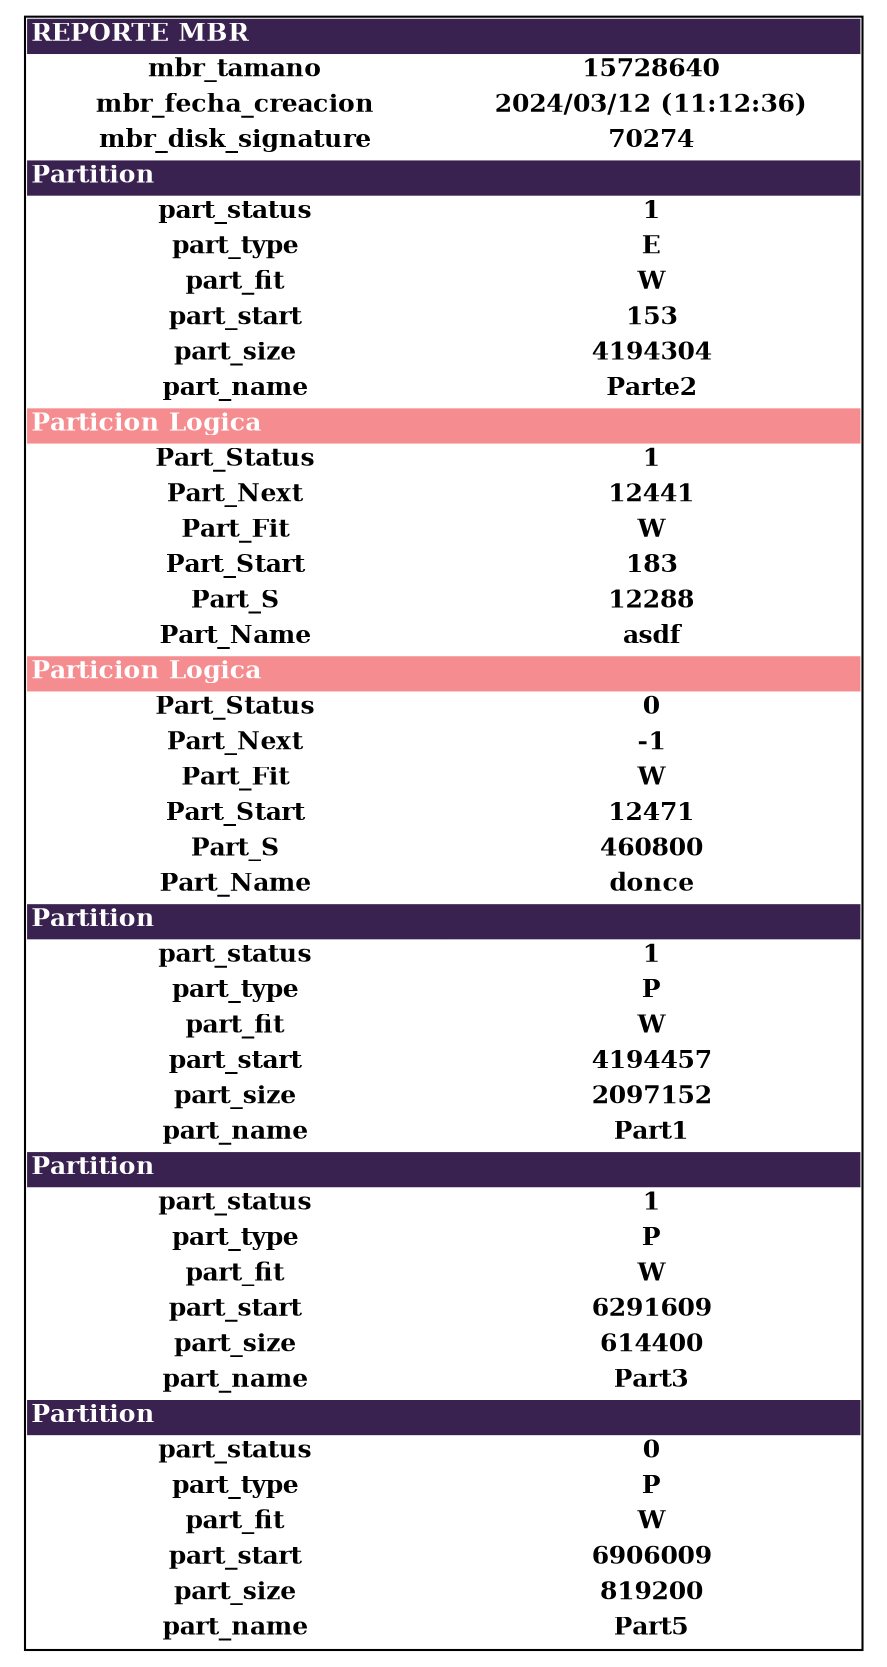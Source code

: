 digraph G {
	node[shape=plaintext fontsize=12];
	rankdir=LR;
	table [label=<
		<TABLE BORDER="1" CELLBORDER="0" CELLSPACING="0">
			<TR>
				<TD ALIGN="LEFT" COLSPAN="2" BGCOLOR="#392250" ><FONT COLOR="WHITE"><B>REPORTE MBR</B></FONT></TD>
			</TR>
			<TR>
				<TD ALIGN="CENTER" WIDTH="200" BGCOLOR="WHITE" ><FONT COLOR="BLACK"><B>mbr_tamano</B></FONT></TD>
				<TD ALIGN="CENTER" WIDTH="200" BGCOLOR="WHITE" ><FONT COLOR="BLACK"><B>15728640</B></FONT></TD>
			</TR>
			<TR>
				<TD ALIGN="CENTER" WIDTH="200" BGCOLOR="WHITE" ><FONT COLOR="BLACK"><B>mbr_fecha_creacion</B></FONT></TD>
				<TD ALIGN="CENTER" WIDTH="200" BGCOLOR="WHITE" ><FONT COLOR="BLACK"><B>2024/03/12 (11:12:36)</B></FONT></TD>
			</TR>
			<TR>
				<TD ALIGN="CENTER" WIDTH="200" BGCOLOR="WHITE" ><FONT COLOR="BLACK"><B>mbr_disk_signature</B></FONT></TD>
				<TD ALIGN="CENTER" WIDTH="200" BGCOLOR="WHITE" ><FONT COLOR="BLACK"><B>70274</B></FONT></TD>
			</TR>
			<TR>
				<TD ALIGN="LEFT" COLSPAN="2" BGCOLOR="#392250" ><FONT COLOR="WHITE"><B>Partition</B></FONT></TD>
			</TR>
			<TR>
				<TD ALIGN="CENTER" WIDTH="200" BGCOLOR="WHITE" ><FONT COLOR="BLACK"><B>part_status</B></FONT></TD>
				<TD ALIGN="CENTER" WIDTH="200" BGCOLOR="WHITE" ><FONT COLOR="BLACK"><B>1</B></FONT></TD>
			</TR>
			<TR>
				<TD ALIGN="CENTER" WIDTH="200" BGCOLOR="WHITE" ><FONT COLOR="BLACK"><B>part_type</B></FONT></TD>
				<TD ALIGN="CENTER" WIDTH="200" BGCOLOR="WHITE" ><FONT COLOR="BLACK"><B>E</B></FONT></TD>
			</TR>
			<TR>
				<TD ALIGN="CENTER" WIDTH="200" BGCOLOR="WHITE" ><FONT COLOR="BLACK"><B>part_fit</B></FONT></TD>
				<TD ALIGN="CENTER" WIDTH="200" BGCOLOR="WHITE" ><FONT COLOR="BLACK"><B>W</B></FONT></TD>
			</TR>
			<TR>
				<TD ALIGN="CENTER" WIDTH="200" BGCOLOR="WHITE" ><FONT COLOR="BLACK"><B>part_start</B></FONT></TD>
				<TD ALIGN="CENTER" WIDTH="200" BGCOLOR="WHITE" ><FONT COLOR="BLACK"><B>153</B></FONT></TD>
			</TR>
			<TR>
				<TD ALIGN="CENTER" WIDTH="200" BGCOLOR="WHITE" ><FONT COLOR="BLACK"><B>part_size</B></FONT></TD>
				<TD ALIGN="CENTER" WIDTH="200" BGCOLOR="WHITE" ><FONT COLOR="BLACK"><B>4194304</B></FONT></TD>
			</TR>
			<TR>
				<TD ALIGN="CENTER" WIDTH="200" BGCOLOR="WHITE" ><FONT COLOR="BLACK"><B>part_name</B></FONT></TD>
				<TD ALIGN="CENTER" WIDTH="200" BGCOLOR="WHITE" ><FONT COLOR="BLACK"><B>Parte2</B></FONT></TD>
			</TR>
				<TR>
					<TD ALIGN="LEFT" COLSPAN="2" BGCOLOR="#F58C8F"><FONT COLOR="white"><B>Particion Logica</B></FONT></TD>				</TR>
				<TR>
					<TD ALIGN="CENTER" BGCOLOR="white"><FONT COLOR="black"><B>Part_Status</B></FONT></TD>					<TD ALIGN="CENTER" BGCOLOR="white"><FONT COLOR="black"><B>1</B></FONT></TD>				</TR>
				<TR>
					<TD ALIGN="CENTER" BGCOLOR="white"><FONT COLOR="black"><B>Part_Next</B></FONT></TD>					<TD ALIGN="CENTER" BGCOLOR="white"><FONT COLOR="black"><B>12441</B></FONT></TD>				</TR>
				<TR>
					<TD ALIGN="CENTER" BGCOLOR="white"><FONT COLOR="black"><B>Part_Fit</B></FONT></TD>					<TD ALIGN="CENTER" BGCOLOR="white"><FONT COLOR="black"><B>W</B></FONT></TD>				</TR>
				<TR>
					<TD ALIGN="CENTER" BGCOLOR="white"><FONT COLOR="black"><B>Part_Start</B></FONT></TD>					<TD ALIGN="CENTER" BGCOLOR="white"><FONT COLOR="black"><B>183</B></FONT></TD>				</TR>
				<TR>
					<TD ALIGN="CENTER" BGCOLOR="white"><FONT COLOR="black"><B>Part_S</B></FONT></TD>					<TD ALIGN="CENTER" BGCOLOR="white"><FONT COLOR="black"><B>12288</B></FONT></TD>				</TR>
				<TR>
					<TD ALIGN="CENTER" BGCOLOR="white"><FONT COLOR="black"><B>Part_Name</B></FONT></TD>					<TD ALIGN="CENTER" BGCOLOR="white"><FONT COLOR="black"><B>asdf</B></FONT></TD>				</TR>
				<TR>
					<TD ALIGN="LEFT" COLSPAN="2" BGCOLOR="#F58C8F"><FONT COLOR="white"><B>Particion Logica</B></FONT></TD>				</TR>
				<TR>
					<TD ALIGN="CENTER" BGCOLOR="white"><FONT COLOR="black"><B>Part_Status</B></FONT></TD>					<TD ALIGN="CENTER" BGCOLOR="white"><FONT COLOR="black"><B>0</B></FONT></TD>				</TR>
				<TR>
					<TD ALIGN="CENTER" BGCOLOR="white"><FONT COLOR="black"><B>Part_Next</B></FONT></TD>					<TD ALIGN="CENTER" BGCOLOR="white"><FONT COLOR="black"><B>-1</B></FONT></TD>				</TR>
				<TR>
					<TD ALIGN="CENTER" BGCOLOR="white"><FONT COLOR="black"><B>Part_Fit</B></FONT></TD>					<TD ALIGN="CENTER" BGCOLOR="white"><FONT COLOR="black"><B>W</B></FONT></TD>				</TR>
				<TR>
					<TD ALIGN="CENTER" BGCOLOR="white"><FONT COLOR="black"><B>Part_Start</B></FONT></TD>					<TD ALIGN="CENTER" BGCOLOR="white"><FONT COLOR="black"><B>12471</B></FONT></TD>				</TR>
				<TR>
					<TD ALIGN="CENTER" BGCOLOR="white"><FONT COLOR="black"><B>Part_S</B></FONT></TD>					<TD ALIGN="CENTER" BGCOLOR="white"><FONT COLOR="black"><B>460800</B></FONT></TD>				</TR>
				<TR>
					<TD ALIGN="CENTER" BGCOLOR="white"><FONT COLOR="black"><B>Part_Name</B></FONT></TD>					<TD ALIGN="CENTER" BGCOLOR="white"><FONT COLOR="black"><B>donce</B></FONT></TD>				</TR>
			<TR>
				<TD ALIGN="LEFT" COLSPAN="2" BGCOLOR="#392250" ><FONT COLOR="WHITE"><B>Partition</B></FONT></TD>
			</TR>
			<TR>
				<TD ALIGN="CENTER" WIDTH="200" BGCOLOR="WHITE" ><FONT COLOR="BLACK"><B>part_status</B></FONT></TD>
				<TD ALIGN="CENTER" WIDTH="200" BGCOLOR="WHITE" ><FONT COLOR="BLACK"><B>1</B></FONT></TD>
			</TR>
			<TR>
				<TD ALIGN="CENTER" WIDTH="200" BGCOLOR="WHITE" ><FONT COLOR="BLACK"><B>part_type</B></FONT></TD>
				<TD ALIGN="CENTER" WIDTH="200" BGCOLOR="WHITE" ><FONT COLOR="BLACK"><B>P</B></FONT></TD>
			</TR>
			<TR>
				<TD ALIGN="CENTER" WIDTH="200" BGCOLOR="WHITE" ><FONT COLOR="BLACK"><B>part_fit</B></FONT></TD>
				<TD ALIGN="CENTER" WIDTH="200" BGCOLOR="WHITE" ><FONT COLOR="BLACK"><B>W</B></FONT></TD>
			</TR>
			<TR>
				<TD ALIGN="CENTER" WIDTH="200" BGCOLOR="WHITE" ><FONT COLOR="BLACK"><B>part_start</B></FONT></TD>
				<TD ALIGN="CENTER" WIDTH="200" BGCOLOR="WHITE" ><FONT COLOR="BLACK"><B>4194457</B></FONT></TD>
			</TR>
			<TR>
				<TD ALIGN="CENTER" WIDTH="200" BGCOLOR="WHITE" ><FONT COLOR="BLACK"><B>part_size</B></FONT></TD>
				<TD ALIGN="CENTER" WIDTH="200" BGCOLOR="WHITE" ><FONT COLOR="BLACK"><B>2097152</B></FONT></TD>
			</TR>
			<TR>
				<TD ALIGN="CENTER" WIDTH="200" BGCOLOR="WHITE" ><FONT COLOR="BLACK"><B>part_name</B></FONT></TD>
				<TD ALIGN="CENTER" WIDTH="200" BGCOLOR="WHITE" ><FONT COLOR="BLACK"><B>Part1</B></FONT></TD>
			</TR>
			<TR>
				<TD ALIGN="LEFT" COLSPAN="2" BGCOLOR="#392250" ><FONT COLOR="WHITE"><B>Partition</B></FONT></TD>
			</TR>
			<TR>
				<TD ALIGN="CENTER" WIDTH="200" BGCOLOR="WHITE" ><FONT COLOR="BLACK"><B>part_status</B></FONT></TD>
				<TD ALIGN="CENTER" WIDTH="200" BGCOLOR="WHITE" ><FONT COLOR="BLACK"><B>1</B></FONT></TD>
			</TR>
			<TR>
				<TD ALIGN="CENTER" WIDTH="200" BGCOLOR="WHITE" ><FONT COLOR="BLACK"><B>part_type</B></FONT></TD>
				<TD ALIGN="CENTER" WIDTH="200" BGCOLOR="WHITE" ><FONT COLOR="BLACK"><B>P</B></FONT></TD>
			</TR>
			<TR>
				<TD ALIGN="CENTER" WIDTH="200" BGCOLOR="WHITE" ><FONT COLOR="BLACK"><B>part_fit</B></FONT></TD>
				<TD ALIGN="CENTER" WIDTH="200" BGCOLOR="WHITE" ><FONT COLOR="BLACK"><B>W</B></FONT></TD>
			</TR>
			<TR>
				<TD ALIGN="CENTER" WIDTH="200" BGCOLOR="WHITE" ><FONT COLOR="BLACK"><B>part_start</B></FONT></TD>
				<TD ALIGN="CENTER" WIDTH="200" BGCOLOR="WHITE" ><FONT COLOR="BLACK"><B>6291609</B></FONT></TD>
			</TR>
			<TR>
				<TD ALIGN="CENTER" WIDTH="200" BGCOLOR="WHITE" ><FONT COLOR="BLACK"><B>part_size</B></FONT></TD>
				<TD ALIGN="CENTER" WIDTH="200" BGCOLOR="WHITE" ><FONT COLOR="BLACK"><B>614400</B></FONT></TD>
			</TR>
			<TR>
				<TD ALIGN="CENTER" WIDTH="200" BGCOLOR="WHITE" ><FONT COLOR="BLACK"><B>part_name</B></FONT></TD>
				<TD ALIGN="CENTER" WIDTH="200" BGCOLOR="WHITE" ><FONT COLOR="BLACK"><B>Part3</B></FONT></TD>
			</TR>
			<TR>
				<TD ALIGN="LEFT" COLSPAN="2" BGCOLOR="#392250" ><FONT COLOR="WHITE"><B>Partition</B></FONT></TD>
			</TR>
			<TR>
				<TD ALIGN="CENTER" WIDTH="200" BGCOLOR="WHITE" ><FONT COLOR="BLACK"><B>part_status</B></FONT></TD>
				<TD ALIGN="CENTER" WIDTH="200" BGCOLOR="WHITE" ><FONT COLOR="BLACK"><B>0</B></FONT></TD>
			</TR>
			<TR>
				<TD ALIGN="CENTER" WIDTH="200" BGCOLOR="WHITE" ><FONT COLOR="BLACK"><B>part_type</B></FONT></TD>
				<TD ALIGN="CENTER" WIDTH="200" BGCOLOR="WHITE" ><FONT COLOR="BLACK"><B>P</B></FONT></TD>
			</TR>
			<TR>
				<TD ALIGN="CENTER" WIDTH="200" BGCOLOR="WHITE" ><FONT COLOR="BLACK"><B>part_fit</B></FONT></TD>
				<TD ALIGN="CENTER" WIDTH="200" BGCOLOR="WHITE" ><FONT COLOR="BLACK"><B>W</B></FONT></TD>
			</TR>
			<TR>
				<TD ALIGN="CENTER" WIDTH="200" BGCOLOR="WHITE" ><FONT COLOR="BLACK"><B>part_start</B></FONT></TD>
				<TD ALIGN="CENTER" WIDTH="200" BGCOLOR="WHITE" ><FONT COLOR="BLACK"><B>6906009</B></FONT></TD>
			</TR>
			<TR>
				<TD ALIGN="CENTER" WIDTH="200" BGCOLOR="WHITE" ><FONT COLOR="BLACK"><B>part_size</B></FONT></TD>
				<TD ALIGN="CENTER" WIDTH="200" BGCOLOR="WHITE" ><FONT COLOR="BLACK"><B>819200</B></FONT></TD>
			</TR>
			<TR>
				<TD ALIGN="CENTER" WIDTH="200" BGCOLOR="WHITE" ><FONT COLOR="BLACK"><B>part_name</B></FONT></TD>
				<TD ALIGN="CENTER" WIDTH="200" BGCOLOR="WHITE" ><FONT COLOR="BLACK"><B>Part5</B></FONT></TD>
			</TR>
		</TABLE>
	>];
}
